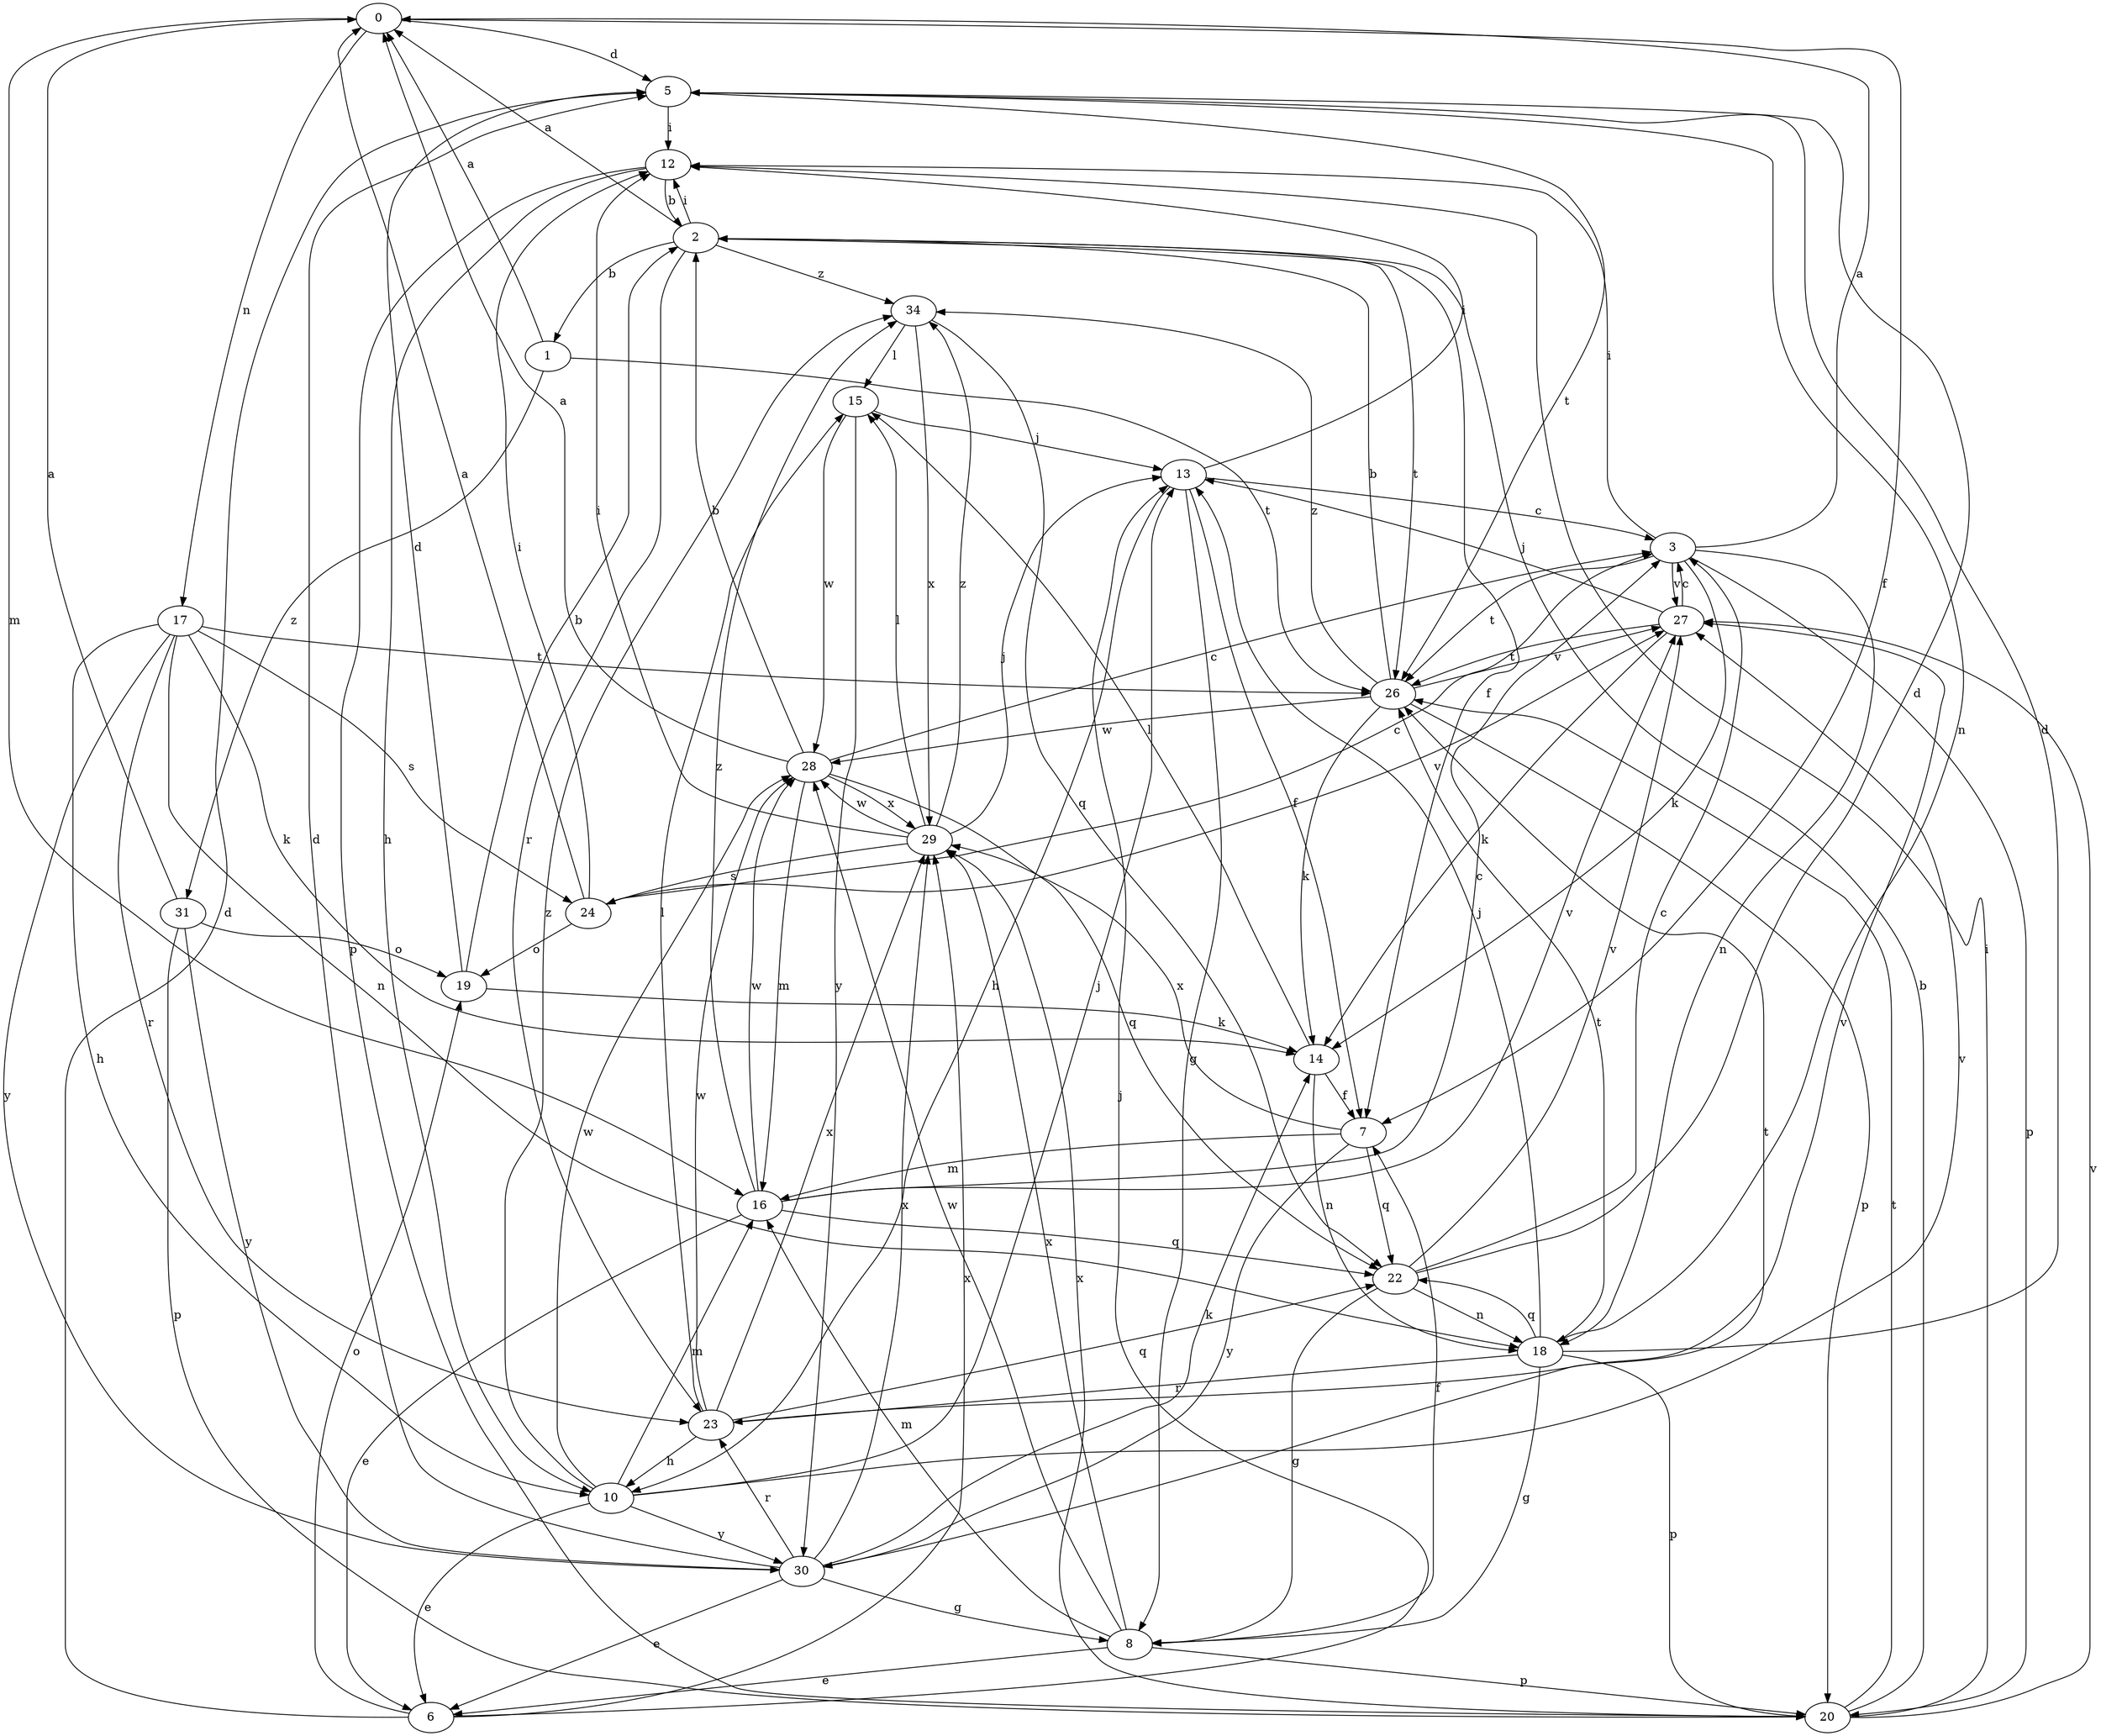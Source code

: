 strict digraph  {
0;
1;
2;
3;
5;
6;
7;
8;
10;
12;
13;
14;
15;
16;
17;
18;
19;
20;
22;
23;
24;
26;
27;
28;
29;
30;
31;
34;
0 -> 5  [label=d];
0 -> 7  [label=f];
0 -> 16  [label=m];
0 -> 17  [label=n];
1 -> 0  [label=a];
1 -> 26  [label=t];
1 -> 31  [label=z];
2 -> 0  [label=a];
2 -> 1  [label=b];
2 -> 7  [label=f];
2 -> 12  [label=i];
2 -> 23  [label=r];
2 -> 26  [label=t];
2 -> 34  [label=z];
3 -> 0  [label=a];
3 -> 12  [label=i];
3 -> 14  [label=k];
3 -> 18  [label=n];
3 -> 20  [label=p];
3 -> 26  [label=t];
3 -> 27  [label=v];
5 -> 12  [label=i];
5 -> 18  [label=n];
5 -> 26  [label=t];
6 -> 5  [label=d];
6 -> 13  [label=j];
6 -> 19  [label=o];
6 -> 29  [label=x];
7 -> 16  [label=m];
7 -> 22  [label=q];
7 -> 29  [label=x];
7 -> 30  [label=y];
8 -> 6  [label=e];
8 -> 7  [label=f];
8 -> 16  [label=m];
8 -> 20  [label=p];
8 -> 28  [label=w];
8 -> 29  [label=x];
10 -> 6  [label=e];
10 -> 13  [label=j];
10 -> 16  [label=m];
10 -> 27  [label=v];
10 -> 28  [label=w];
10 -> 30  [label=y];
10 -> 34  [label=z];
12 -> 2  [label=b];
12 -> 10  [label=h];
12 -> 20  [label=p];
13 -> 3  [label=c];
13 -> 7  [label=f];
13 -> 8  [label=g];
13 -> 10  [label=h];
13 -> 12  [label=i];
14 -> 7  [label=f];
14 -> 15  [label=l];
14 -> 18  [label=n];
15 -> 13  [label=j];
15 -> 28  [label=w];
15 -> 30  [label=y];
16 -> 3  [label=c];
16 -> 6  [label=e];
16 -> 22  [label=q];
16 -> 27  [label=v];
16 -> 28  [label=w];
16 -> 34  [label=z];
17 -> 10  [label=h];
17 -> 14  [label=k];
17 -> 18  [label=n];
17 -> 23  [label=r];
17 -> 24  [label=s];
17 -> 26  [label=t];
17 -> 30  [label=y];
18 -> 5  [label=d];
18 -> 8  [label=g];
18 -> 13  [label=j];
18 -> 20  [label=p];
18 -> 22  [label=q];
18 -> 23  [label=r];
18 -> 26  [label=t];
19 -> 2  [label=b];
19 -> 5  [label=d];
19 -> 14  [label=k];
20 -> 2  [label=b];
20 -> 12  [label=i];
20 -> 26  [label=t];
20 -> 27  [label=v];
20 -> 29  [label=x];
22 -> 3  [label=c];
22 -> 5  [label=d];
22 -> 8  [label=g];
22 -> 18  [label=n];
22 -> 27  [label=v];
23 -> 10  [label=h];
23 -> 15  [label=l];
23 -> 22  [label=q];
23 -> 27  [label=v];
23 -> 28  [label=w];
23 -> 29  [label=x];
24 -> 0  [label=a];
24 -> 3  [label=c];
24 -> 12  [label=i];
24 -> 19  [label=o];
24 -> 27  [label=v];
26 -> 2  [label=b];
26 -> 14  [label=k];
26 -> 20  [label=p];
26 -> 27  [label=v];
26 -> 28  [label=w];
26 -> 34  [label=z];
27 -> 3  [label=c];
27 -> 13  [label=j];
27 -> 14  [label=k];
27 -> 26  [label=t];
28 -> 0  [label=a];
28 -> 2  [label=b];
28 -> 3  [label=c];
28 -> 16  [label=m];
28 -> 22  [label=q];
28 -> 29  [label=x];
29 -> 12  [label=i];
29 -> 13  [label=j];
29 -> 15  [label=l];
29 -> 24  [label=s];
29 -> 28  [label=w];
29 -> 34  [label=z];
30 -> 5  [label=d];
30 -> 6  [label=e];
30 -> 8  [label=g];
30 -> 14  [label=k];
30 -> 23  [label=r];
30 -> 26  [label=t];
30 -> 29  [label=x];
31 -> 0  [label=a];
31 -> 19  [label=o];
31 -> 20  [label=p];
31 -> 30  [label=y];
34 -> 15  [label=l];
34 -> 22  [label=q];
34 -> 29  [label=x];
}

